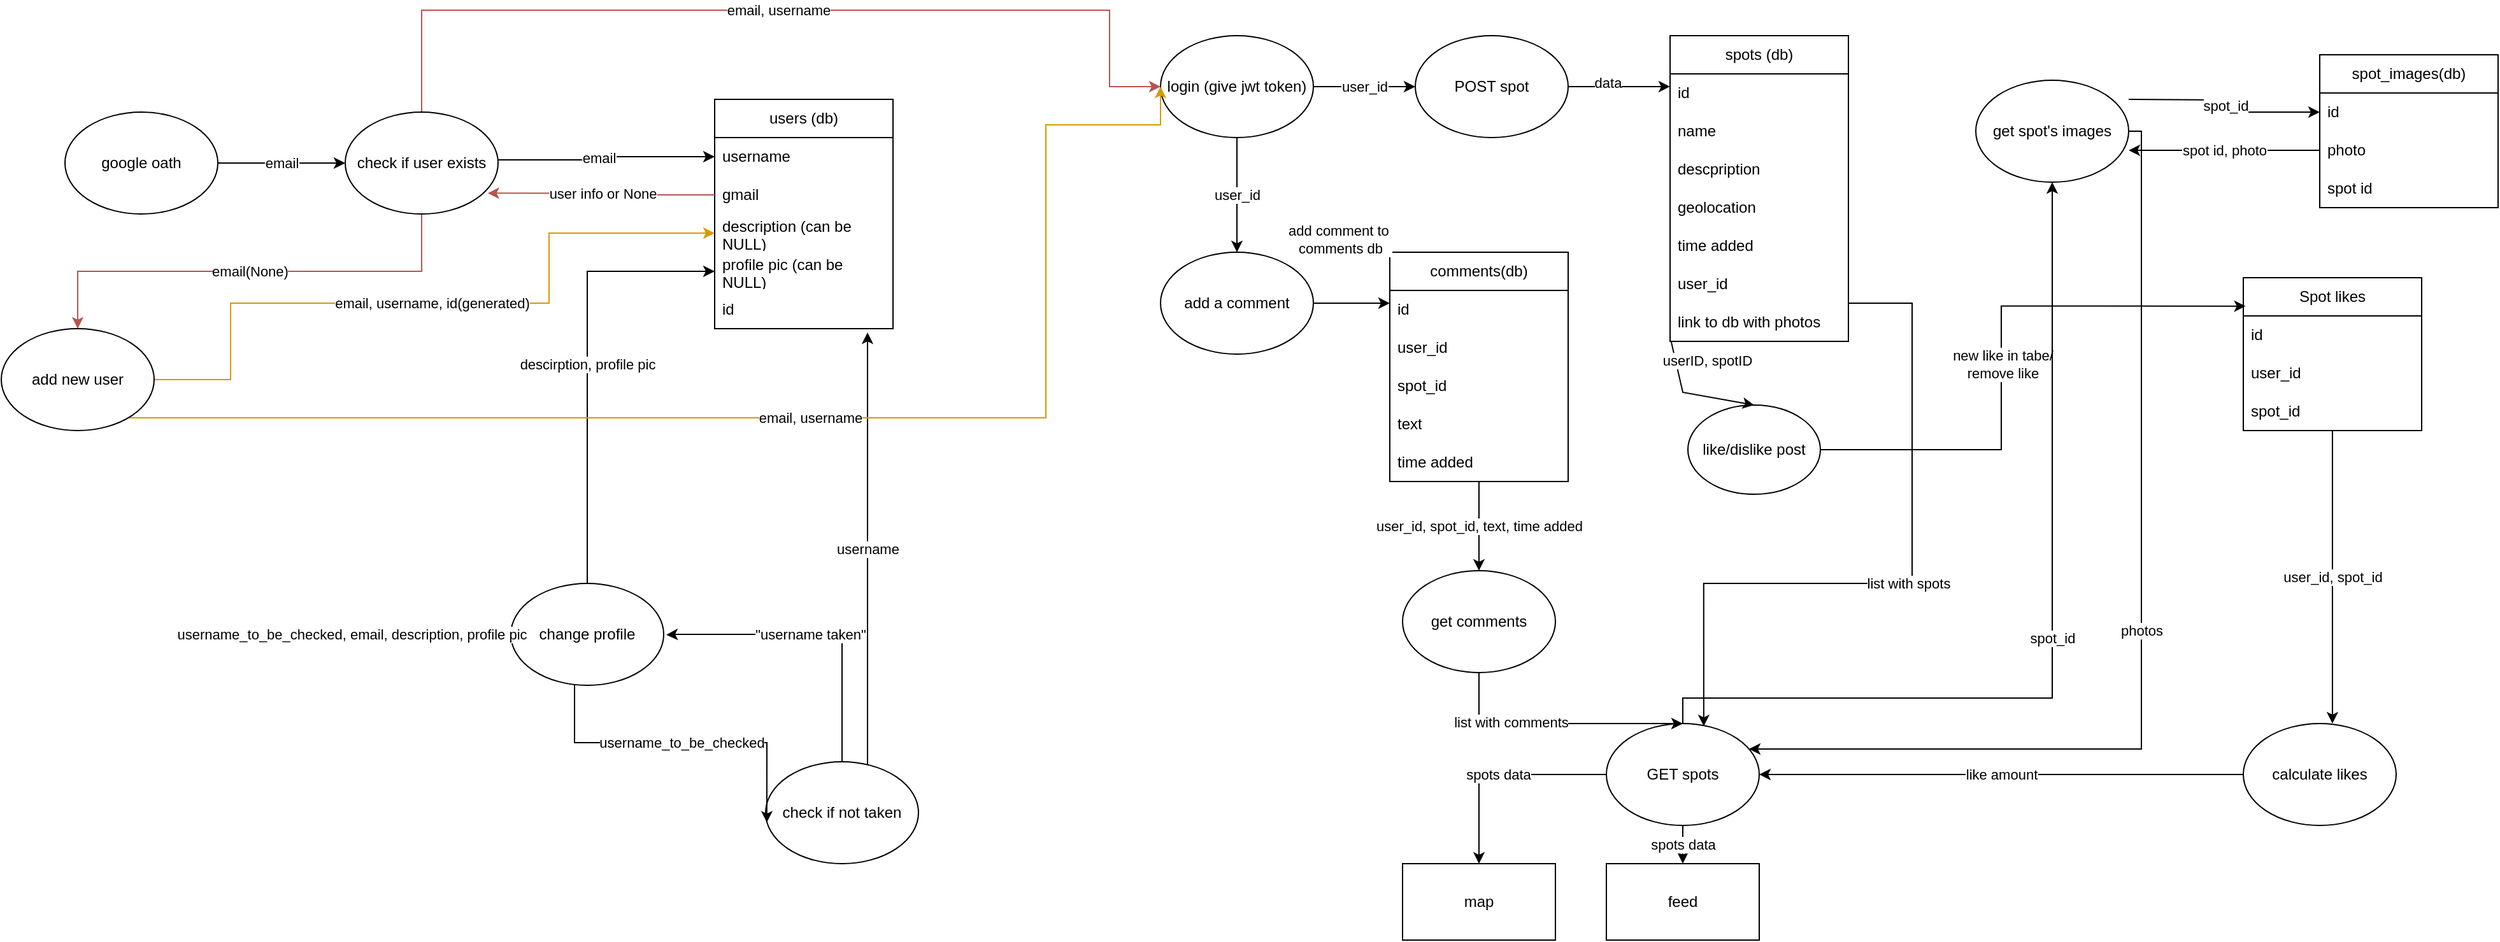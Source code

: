 <mxfile version="24.8.3">
  <diagram name="Lapa-1" id="DH0UnSqfDC02DtX4QLn7">
    <mxGraphModel dx="3759" dy="1215" grid="1" gridSize="10" guides="1" tooltips="1" connect="1" arrows="1" fold="1" page="1" pageScale="1" pageWidth="827" pageHeight="1169" math="0" shadow="0">
      <root>
        <mxCell id="0" />
        <mxCell id="1" parent="0" />
        <mxCell id="Dge0FnhCX_SZnIMF-hBO-1" value="users (db)" style="swimlane;fontStyle=0;childLayout=stackLayout;horizontal=1;startSize=30;horizontalStack=0;resizeParent=1;resizeParentMax=0;resizeLast=0;collapsible=1;marginBottom=0;whiteSpace=wrap;html=1;" parent="1" vertex="1">
          <mxGeometry x="-350" y="100" width="140" height="180" as="geometry">
            <mxRectangle x="210" y="220" width="90" height="30" as="alternateBounds" />
          </mxGeometry>
        </mxCell>
        <mxCell id="Dge0FnhCX_SZnIMF-hBO-2" value="username" style="text;strokeColor=none;fillColor=none;align=left;verticalAlign=middle;spacingLeft=4;spacingRight=4;overflow=hidden;points=[[0,0.5],[1,0.5]];portConstraint=eastwest;rotatable=0;whiteSpace=wrap;html=1;" parent="Dge0FnhCX_SZnIMF-hBO-1" vertex="1">
          <mxGeometry y="30" width="140" height="30" as="geometry" />
        </mxCell>
        <mxCell id="ZL5plIcMYZqecuvyyjXK-16" style="edgeStyle=orthogonalEdgeStyle;rounded=0;orthogonalLoop=1;jettySize=auto;html=1;" parent="Dge0FnhCX_SZnIMF-hBO-1" target="Dge0FnhCX_SZnIMF-hBO-2" edge="1">
          <mxGeometry relative="1" as="geometry">
            <mxPoint x="-170" y="47.5" as="sourcePoint" />
            <mxPoint y="42.5" as="targetPoint" />
            <Array as="points">
              <mxPoint x="-84" y="48" />
              <mxPoint x="-84" y="45" />
            </Array>
          </mxGeometry>
        </mxCell>
        <mxCell id="ZL5plIcMYZqecuvyyjXK-17" value="email" style="edgeLabel;html=1;align=center;verticalAlign=middle;resizable=0;points=[];" parent="ZL5plIcMYZqecuvyyjXK-16" vertex="1" connectable="0">
          <mxGeometry x="-0.082" y="2" relative="1" as="geometry">
            <mxPoint as="offset" />
          </mxGeometry>
        </mxCell>
        <mxCell id="Dge0FnhCX_SZnIMF-hBO-3" value="gmail" style="text;strokeColor=none;fillColor=none;align=left;verticalAlign=middle;spacingLeft=4;spacingRight=4;overflow=hidden;points=[[0,0.5],[1,0.5]];portConstraint=eastwest;rotatable=0;whiteSpace=wrap;html=1;" parent="Dge0FnhCX_SZnIMF-hBO-1" vertex="1">
          <mxGeometry y="60" width="140" height="30" as="geometry" />
        </mxCell>
        <mxCell id="Dge0FnhCX_SZnIMF-hBO-4" value="description (can be NULL)" style="text;strokeColor=none;fillColor=none;align=left;verticalAlign=middle;spacingLeft=4;spacingRight=4;overflow=hidden;points=[[0,0.5],[1,0.5]];portConstraint=eastwest;rotatable=0;whiteSpace=wrap;html=1;" parent="Dge0FnhCX_SZnIMF-hBO-1" vertex="1">
          <mxGeometry y="90" width="140" height="30" as="geometry" />
        </mxCell>
        <mxCell id="Dge0FnhCX_SZnIMF-hBO-10" value="profile pic (can be NULL)" style="text;strokeColor=none;fillColor=none;align=left;verticalAlign=middle;spacingLeft=4;spacingRight=4;overflow=hidden;points=[[0,0.5],[1,0.5]];portConstraint=eastwest;rotatable=0;whiteSpace=wrap;html=1;" parent="Dge0FnhCX_SZnIMF-hBO-1" vertex="1">
          <mxGeometry y="120" width="140" height="30" as="geometry" />
        </mxCell>
        <mxCell id="Dge0FnhCX_SZnIMF-hBO-11" value="id" style="text;strokeColor=none;fillColor=none;align=left;verticalAlign=middle;spacingLeft=4;spacingRight=4;overflow=hidden;points=[[0,0.5],[1,0.5]];portConstraint=eastwest;rotatable=0;whiteSpace=wrap;html=1;" parent="Dge0FnhCX_SZnIMF-hBO-1" vertex="1">
          <mxGeometry y="150" width="140" height="30" as="geometry" />
        </mxCell>
        <mxCell id="Dge0FnhCX_SZnIMF-hBO-13" value="email, username" style="edgeStyle=orthogonalEdgeStyle;rounded=0;orthogonalLoop=1;jettySize=auto;html=1;entryX=0;entryY=0.5;entryDx=0;entryDy=0;exitX=0.5;exitY=0;exitDx=0;exitDy=0;fillColor=#f8cecc;strokeColor=#b85450;" parent="1" source="ZL5plIcMYZqecuvyyjXK-2" target="Dge0FnhCX_SZnIMF-hBO-40" edge="1">
          <mxGeometry relative="1" as="geometry">
            <mxPoint x="-500" y="48.82" as="sourcePoint" />
            <mxPoint x="-269.86" y="49.4" as="targetPoint" />
            <Array as="points">
              <mxPoint x="-580" y="30" />
              <mxPoint x="-40" y="30" />
              <mxPoint x="-40" y="90" />
            </Array>
          </mxGeometry>
        </mxCell>
        <mxCell id="Dge0FnhCX_SZnIMF-hBO-16" value="descirption, profile pic" style="edgeStyle=orthogonalEdgeStyle;rounded=0;orthogonalLoop=1;jettySize=auto;html=1;entryX=0;entryY=0.5;entryDx=0;entryDy=0;" parent="1" source="Dge0FnhCX_SZnIMF-hBO-14" target="Dge0FnhCX_SZnIMF-hBO-10" edge="1">
          <mxGeometry relative="1" as="geometry">
            <mxPoint x="-440" y="380" as="targetPoint" />
          </mxGeometry>
        </mxCell>
        <mxCell id="Dge0FnhCX_SZnIMF-hBO-14" value="change profile" style="ellipse;whiteSpace=wrap;html=1;" parent="1" vertex="1">
          <mxGeometry x="-510" y="480" width="120" height="80" as="geometry" />
        </mxCell>
        <mxCell id="ZL5plIcMYZqecuvyyjXK-15" value="email" style="edgeStyle=orthogonalEdgeStyle;rounded=0;orthogonalLoop=1;jettySize=auto;html=1;entryX=0;entryY=0.5;entryDx=0;entryDy=0;" parent="1" source="Dge0FnhCX_SZnIMF-hBO-15" target="ZL5plIcMYZqecuvyyjXK-2" edge="1">
          <mxGeometry relative="1" as="geometry" />
        </mxCell>
        <mxCell id="Dge0FnhCX_SZnIMF-hBO-15" value="google oath" style="ellipse;whiteSpace=wrap;html=1;" parent="1" vertex="1">
          <mxGeometry x="-860" y="110" width="120" height="80" as="geometry" />
        </mxCell>
        <mxCell id="Dge0FnhCX_SZnIMF-hBO-19" value="username" style="edgeStyle=orthogonalEdgeStyle;rounded=0;orthogonalLoop=1;jettySize=auto;html=1;" parent="1" source="Dge0FnhCX_SZnIMF-hBO-17" edge="1">
          <mxGeometry relative="1" as="geometry">
            <mxPoint x="-230" y="283" as="targetPoint" />
            <Array as="points">
              <mxPoint x="-230" y="460" />
              <mxPoint x="-230" y="423" />
            </Array>
          </mxGeometry>
        </mxCell>
        <mxCell id="5IL-UcwhAe_bBwmInw6_-2" style="edgeStyle=orthogonalEdgeStyle;rounded=0;orthogonalLoop=1;jettySize=auto;html=1;entryX=1.017;entryY=0.504;entryDx=0;entryDy=0;entryPerimeter=0;" edge="1" parent="1" source="Dge0FnhCX_SZnIMF-hBO-17" target="Dge0FnhCX_SZnIMF-hBO-14">
          <mxGeometry relative="1" as="geometry">
            <mxPoint x="-380" y="520" as="targetPoint" />
            <Array as="points">
              <mxPoint x="-250" y="520" />
              <mxPoint x="-379" y="520" />
            </Array>
          </mxGeometry>
        </mxCell>
        <mxCell id="5IL-UcwhAe_bBwmInw6_-3" value="&quot;username taken&quot;" style="edgeLabel;html=1;align=center;verticalAlign=middle;resizable=0;points=[];" vertex="1" connectable="0" parent="5IL-UcwhAe_bBwmInw6_-2">
          <mxGeometry x="0.052" relative="1" as="geometry">
            <mxPoint as="offset" />
          </mxGeometry>
        </mxCell>
        <mxCell id="Dge0FnhCX_SZnIMF-hBO-17" value="check if not taken" style="ellipse;whiteSpace=wrap;html=1;" parent="1" vertex="1">
          <mxGeometry x="-310" y="620" width="120" height="80" as="geometry" />
        </mxCell>
        <mxCell id="Dge0FnhCX_SZnIMF-hBO-18" value="username_to_be_checked" style="edgeStyle=orthogonalEdgeStyle;rounded=0;orthogonalLoop=1;jettySize=auto;html=1;entryX=0.008;entryY=0.596;entryDx=0;entryDy=0;entryPerimeter=0;" parent="1" source="Dge0FnhCX_SZnIMF-hBO-14" target="Dge0FnhCX_SZnIMF-hBO-17" edge="1">
          <mxGeometry relative="1" as="geometry">
            <Array as="points">
              <mxPoint x="-460" y="605" />
              <mxPoint x="-309" y="605" />
            </Array>
          </mxGeometry>
        </mxCell>
        <mxCell id="Dge0FnhCX_SZnIMF-hBO-20" value="POST spot" style="ellipse;whiteSpace=wrap;html=1;" parent="1" vertex="1">
          <mxGeometry x="200" y="50" width="120" height="80" as="geometry" />
        </mxCell>
        <mxCell id="Dge0FnhCX_SZnIMF-hBO-21" value="spots (db)" style="swimlane;fontStyle=0;childLayout=stackLayout;horizontal=1;startSize=30;horizontalStack=0;resizeParent=1;resizeParentMax=0;resizeLast=0;collapsible=1;marginBottom=0;whiteSpace=wrap;html=1;" parent="1" vertex="1">
          <mxGeometry x="400" y="50" width="140" height="240" as="geometry" />
        </mxCell>
        <mxCell id="Dge0FnhCX_SZnIMF-hBO-22" value="id" style="text;strokeColor=none;fillColor=none;align=left;verticalAlign=middle;spacingLeft=4;spacingRight=4;overflow=hidden;points=[[0,0.5],[1,0.5]];portConstraint=eastwest;rotatable=0;whiteSpace=wrap;html=1;" parent="Dge0FnhCX_SZnIMF-hBO-21" vertex="1">
          <mxGeometry y="30" width="140" height="30" as="geometry" />
        </mxCell>
        <mxCell id="Dge0FnhCX_SZnIMF-hBO-23" value="name" style="text;strokeColor=none;fillColor=none;align=left;verticalAlign=middle;spacingLeft=4;spacingRight=4;overflow=hidden;points=[[0,0.5],[1,0.5]];portConstraint=eastwest;rotatable=0;whiteSpace=wrap;html=1;" parent="Dge0FnhCX_SZnIMF-hBO-21" vertex="1">
          <mxGeometry y="60" width="140" height="30" as="geometry" />
        </mxCell>
        <mxCell id="Dge0FnhCX_SZnIMF-hBO-24" value="descpription&amp;nbsp;" style="text;strokeColor=none;fillColor=none;align=left;verticalAlign=middle;spacingLeft=4;spacingRight=4;overflow=hidden;points=[[0,0.5],[1,0.5]];portConstraint=eastwest;rotatable=0;whiteSpace=wrap;html=1;" parent="Dge0FnhCX_SZnIMF-hBO-21" vertex="1">
          <mxGeometry y="90" width="140" height="30" as="geometry" />
        </mxCell>
        <mxCell id="Dge0FnhCX_SZnIMF-hBO-25" value="geolocation" style="text;strokeColor=none;fillColor=none;align=left;verticalAlign=middle;spacingLeft=4;spacingRight=4;overflow=hidden;points=[[0,0.5],[1,0.5]];portConstraint=eastwest;rotatable=0;whiteSpace=wrap;html=1;" parent="Dge0FnhCX_SZnIMF-hBO-21" vertex="1">
          <mxGeometry y="120" width="140" height="30" as="geometry" />
        </mxCell>
        <mxCell id="Dge0FnhCX_SZnIMF-hBO-26" value="time added" style="text;strokeColor=none;fillColor=none;align=left;verticalAlign=middle;spacingLeft=4;spacingRight=4;overflow=hidden;points=[[0,0.5],[1,0.5]];portConstraint=eastwest;rotatable=0;whiteSpace=wrap;html=1;" parent="Dge0FnhCX_SZnIMF-hBO-21" vertex="1">
          <mxGeometry y="150" width="140" height="30" as="geometry" />
        </mxCell>
        <mxCell id="Dge0FnhCX_SZnIMF-hBO-27" value="user_id" style="text;strokeColor=none;fillColor=none;align=left;verticalAlign=middle;spacingLeft=4;spacingRight=4;overflow=hidden;points=[[0,0.5],[1,0.5]];portConstraint=eastwest;rotatable=0;whiteSpace=wrap;html=1;" parent="Dge0FnhCX_SZnIMF-hBO-21" vertex="1">
          <mxGeometry y="180" width="140" height="30" as="geometry" />
        </mxCell>
        <mxCell id="Dge0FnhCX_SZnIMF-hBO-28" value="link to db with photos" style="text;strokeColor=none;fillColor=none;align=left;verticalAlign=middle;spacingLeft=4;spacingRight=4;overflow=hidden;points=[[0,0.5],[1,0.5]];portConstraint=eastwest;rotatable=0;whiteSpace=wrap;html=1;" parent="Dge0FnhCX_SZnIMF-hBO-21" vertex="1">
          <mxGeometry y="210" width="140" height="30" as="geometry" />
        </mxCell>
        <mxCell id="Dge0FnhCX_SZnIMF-hBO-29" value="spot_images(db)" style="swimlane;fontStyle=0;childLayout=stackLayout;horizontal=1;startSize=30;horizontalStack=0;resizeParent=1;resizeParentMax=0;resizeLast=0;collapsible=1;marginBottom=0;whiteSpace=wrap;html=1;" parent="1" vertex="1">
          <mxGeometry x="910" y="65" width="140" height="120" as="geometry" />
        </mxCell>
        <mxCell id="Dge0FnhCX_SZnIMF-hBO-30" value="id" style="text;strokeColor=none;fillColor=none;align=left;verticalAlign=middle;spacingLeft=4;spacingRight=4;overflow=hidden;points=[[0,0.5],[1,0.5]];portConstraint=eastwest;rotatable=0;whiteSpace=wrap;html=1;" parent="Dge0FnhCX_SZnIMF-hBO-29" vertex="1">
          <mxGeometry y="30" width="140" height="30" as="geometry" />
        </mxCell>
        <mxCell id="Dge0FnhCX_SZnIMF-hBO-31" value="photo" style="text;strokeColor=none;fillColor=none;align=left;verticalAlign=middle;spacingLeft=4;spacingRight=4;overflow=hidden;points=[[0,0.5],[1,0.5]];portConstraint=eastwest;rotatable=0;whiteSpace=wrap;html=1;" parent="Dge0FnhCX_SZnIMF-hBO-29" vertex="1">
          <mxGeometry y="60" width="140" height="30" as="geometry" />
        </mxCell>
        <mxCell id="Dge0FnhCX_SZnIMF-hBO-45" value="spot id" style="text;strokeColor=none;fillColor=none;align=left;verticalAlign=middle;spacingLeft=4;spacingRight=4;overflow=hidden;points=[[0,0.5],[1,0.5]];portConstraint=eastwest;rotatable=0;whiteSpace=wrap;html=1;" parent="Dge0FnhCX_SZnIMF-hBO-29" vertex="1">
          <mxGeometry y="90" width="140" height="30" as="geometry" />
        </mxCell>
        <mxCell id="Dge0FnhCX_SZnIMF-hBO-41" value="user_id" style="edgeStyle=orthogonalEdgeStyle;rounded=0;orthogonalLoop=1;jettySize=auto;html=1;entryX=0;entryY=0.5;entryDx=0;entryDy=0;" parent="1" source="Dge0FnhCX_SZnIMF-hBO-40" target="Dge0FnhCX_SZnIMF-hBO-20" edge="1">
          <mxGeometry relative="1" as="geometry" />
        </mxCell>
        <mxCell id="Dge0FnhCX_SZnIMF-hBO-54" value="user_id" style="edgeStyle=orthogonalEdgeStyle;rounded=0;orthogonalLoop=1;jettySize=auto;html=1;entryX=0.5;entryY=0;entryDx=0;entryDy=0;" parent="1" source="Dge0FnhCX_SZnIMF-hBO-40" target="Dge0FnhCX_SZnIMF-hBO-53" edge="1">
          <mxGeometry relative="1" as="geometry" />
        </mxCell>
        <mxCell id="Dge0FnhCX_SZnIMF-hBO-40" value="login (give jwt token)" style="ellipse;whiteSpace=wrap;html=1;" parent="1" vertex="1">
          <mxGeometry y="50" width="120" height="80" as="geometry" />
        </mxCell>
        <mxCell id="Dge0FnhCX_SZnIMF-hBO-42" style="edgeStyle=orthogonalEdgeStyle;rounded=0;orthogonalLoop=1;jettySize=auto;html=1;entryX=0;entryY=0.333;entryDx=0;entryDy=0;entryPerimeter=0;" parent="1" source="Dge0FnhCX_SZnIMF-hBO-20" target="Dge0FnhCX_SZnIMF-hBO-22" edge="1">
          <mxGeometry relative="1" as="geometry" />
        </mxCell>
        <mxCell id="Dge0FnhCX_SZnIMF-hBO-43" value="data" style="edgeLabel;html=1;align=center;verticalAlign=middle;resizable=0;points=[];" parent="Dge0FnhCX_SZnIMF-hBO-42" vertex="1" connectable="0">
          <mxGeometry x="-0.242" y="3" relative="1" as="geometry">
            <mxPoint as="offset" />
          </mxGeometry>
        </mxCell>
        <mxCell id="5IL-UcwhAe_bBwmInw6_-14" value="user_id, spot_id, text, time added" style="edgeStyle=orthogonalEdgeStyle;rounded=0;orthogonalLoop=1;jettySize=auto;html=1;entryX=0.5;entryY=0;entryDx=0;entryDy=0;" edge="1" parent="1" source="Dge0FnhCX_SZnIMF-hBO-47" target="5IL-UcwhAe_bBwmInw6_-13">
          <mxGeometry relative="1" as="geometry" />
        </mxCell>
        <mxCell id="Dge0FnhCX_SZnIMF-hBO-47" value="comments(db)" style="swimlane;fontStyle=0;childLayout=stackLayout;horizontal=1;startSize=30;horizontalStack=0;resizeParent=1;resizeParentMax=0;resizeLast=0;collapsible=1;marginBottom=0;whiteSpace=wrap;html=1;" parent="1" vertex="1">
          <mxGeometry x="180" y="220" width="140" height="180" as="geometry" />
        </mxCell>
        <mxCell id="Dge0FnhCX_SZnIMF-hBO-48" value="id" style="text;strokeColor=none;fillColor=none;align=left;verticalAlign=middle;spacingLeft=4;spacingRight=4;overflow=hidden;points=[[0,0.5],[1,0.5]];portConstraint=eastwest;rotatable=0;whiteSpace=wrap;html=1;" parent="Dge0FnhCX_SZnIMF-hBO-47" vertex="1">
          <mxGeometry y="30" width="140" height="30" as="geometry" />
        </mxCell>
        <mxCell id="Dge0FnhCX_SZnIMF-hBO-49" value="user_id" style="text;strokeColor=none;fillColor=none;align=left;verticalAlign=middle;spacingLeft=4;spacingRight=4;overflow=hidden;points=[[0,0.5],[1,0.5]];portConstraint=eastwest;rotatable=0;whiteSpace=wrap;html=1;" parent="Dge0FnhCX_SZnIMF-hBO-47" vertex="1">
          <mxGeometry y="60" width="140" height="30" as="geometry" />
        </mxCell>
        <mxCell id="Dge0FnhCX_SZnIMF-hBO-50" value="spot_id" style="text;strokeColor=none;fillColor=none;align=left;verticalAlign=middle;spacingLeft=4;spacingRight=4;overflow=hidden;points=[[0,0.5],[1,0.5]];portConstraint=eastwest;rotatable=0;whiteSpace=wrap;html=1;" parent="Dge0FnhCX_SZnIMF-hBO-47" vertex="1">
          <mxGeometry y="90" width="140" height="30" as="geometry" />
        </mxCell>
        <mxCell id="Dge0FnhCX_SZnIMF-hBO-51" value="text" style="text;strokeColor=none;fillColor=none;align=left;verticalAlign=middle;spacingLeft=4;spacingRight=4;overflow=hidden;points=[[0,0.5],[1,0.5]];portConstraint=eastwest;rotatable=0;whiteSpace=wrap;html=1;" parent="Dge0FnhCX_SZnIMF-hBO-47" vertex="1">
          <mxGeometry y="120" width="140" height="30" as="geometry" />
        </mxCell>
        <mxCell id="Dge0FnhCX_SZnIMF-hBO-52" value="time added" style="text;strokeColor=none;fillColor=none;align=left;verticalAlign=middle;spacingLeft=4;spacingRight=4;overflow=hidden;points=[[0,0.5],[1,0.5]];portConstraint=eastwest;rotatable=0;whiteSpace=wrap;html=1;" parent="Dge0FnhCX_SZnIMF-hBO-47" vertex="1">
          <mxGeometry y="150" width="140" height="30" as="geometry" />
        </mxCell>
        <mxCell id="Dge0FnhCX_SZnIMF-hBO-55" style="edgeStyle=orthogonalEdgeStyle;rounded=0;orthogonalLoop=1;jettySize=auto;html=1;" parent="1" source="Dge0FnhCX_SZnIMF-hBO-53" edge="1">
          <mxGeometry relative="1" as="geometry">
            <mxPoint x="180" y="260" as="targetPoint" />
          </mxGeometry>
        </mxCell>
        <mxCell id="Dge0FnhCX_SZnIMF-hBO-81" value="add comment to&amp;nbsp;&lt;div&gt;comments db&lt;/div&gt;" style="edgeLabel;html=1;align=center;verticalAlign=middle;resizable=0;points=[];" parent="Dge0FnhCX_SZnIMF-hBO-55" vertex="1" connectable="0">
          <mxGeometry x="-0.495" y="3" relative="1" as="geometry">
            <mxPoint x="5" y="-47" as="offset" />
          </mxGeometry>
        </mxCell>
        <mxCell id="Dge0FnhCX_SZnIMF-hBO-53" value="add a comment" style="ellipse;whiteSpace=wrap;html=1;" parent="1" vertex="1">
          <mxGeometry y="220" width="120" height="80" as="geometry" />
        </mxCell>
        <mxCell id="Dge0FnhCX_SZnIMF-hBO-58" value="Spot likes" style="swimlane;fontStyle=0;childLayout=stackLayout;horizontal=1;startSize=30;horizontalStack=0;resizeParent=1;resizeParentMax=0;resizeLast=0;collapsible=1;marginBottom=0;whiteSpace=wrap;html=1;" parent="1" vertex="1">
          <mxGeometry x="850" y="240" width="140" height="120" as="geometry" />
        </mxCell>
        <mxCell id="Dge0FnhCX_SZnIMF-hBO-59" value="id" style="text;strokeColor=none;fillColor=none;align=left;verticalAlign=middle;spacingLeft=4;spacingRight=4;overflow=hidden;points=[[0,0.5],[1,0.5]];portConstraint=eastwest;rotatable=0;whiteSpace=wrap;html=1;" parent="Dge0FnhCX_SZnIMF-hBO-58" vertex="1">
          <mxGeometry y="30" width="140" height="30" as="geometry" />
        </mxCell>
        <mxCell id="Dge0FnhCX_SZnIMF-hBO-60" value="user_id" style="text;strokeColor=none;fillColor=none;align=left;verticalAlign=middle;spacingLeft=4;spacingRight=4;overflow=hidden;points=[[0,0.5],[1,0.5]];portConstraint=eastwest;rotatable=0;whiteSpace=wrap;html=1;" parent="Dge0FnhCX_SZnIMF-hBO-58" vertex="1">
          <mxGeometry y="60" width="140" height="30" as="geometry" />
        </mxCell>
        <mxCell id="Dge0FnhCX_SZnIMF-hBO-61" value="spot_id" style="text;strokeColor=none;fillColor=none;align=left;verticalAlign=middle;spacingLeft=4;spacingRight=4;overflow=hidden;points=[[0,0.5],[1,0.5]];portConstraint=eastwest;rotatable=0;whiteSpace=wrap;html=1;" parent="Dge0FnhCX_SZnIMF-hBO-58" vertex="1">
          <mxGeometry y="90" width="140" height="30" as="geometry" />
        </mxCell>
        <mxCell id="Dge0FnhCX_SZnIMF-hBO-89" value="like/dislike post" style="ellipse;whiteSpace=wrap;html=1;" parent="1" vertex="1">
          <mxGeometry x="414" y="340" width="104" height="70" as="geometry" />
        </mxCell>
        <mxCell id="Dge0FnhCX_SZnIMF-hBO-90" value="" style="endArrow=classic;html=1;rounded=0;entryX=0.5;entryY=0;entryDx=0;entryDy=0;exitX=0.007;exitY=1.019;exitDx=0;exitDy=0;exitPerimeter=0;" parent="1" source="Dge0FnhCX_SZnIMF-hBO-28" target="Dge0FnhCX_SZnIMF-hBO-89" edge="1">
          <mxGeometry width="50" height="50" relative="1" as="geometry">
            <mxPoint x="360" y="300" as="sourcePoint" />
            <mxPoint x="410" y="250" as="targetPoint" />
            <Array as="points">
              <mxPoint x="410" y="330" />
            </Array>
          </mxGeometry>
        </mxCell>
        <mxCell id="Dge0FnhCX_SZnIMF-hBO-98" value="userID, spotID" style="edgeLabel;html=1;align=center;verticalAlign=middle;resizable=0;points=[];" parent="Dge0FnhCX_SZnIMF-hBO-90" vertex="1" connectable="0">
          <mxGeometry x="-0.723" y="-1" relative="1" as="geometry">
            <mxPoint x="26" y="1" as="offset" />
          </mxGeometry>
        </mxCell>
        <mxCell id="Dge0FnhCX_SZnIMF-hBO-91" style="edgeStyle=orthogonalEdgeStyle;rounded=0;orthogonalLoop=1;jettySize=auto;html=1;exitX=1;exitY=0.5;exitDx=0;exitDy=0;entryX=0.013;entryY=0.186;entryDx=0;entryDy=0;entryPerimeter=0;" parent="1" source="Dge0FnhCX_SZnIMF-hBO-89" target="Dge0FnhCX_SZnIMF-hBO-58" edge="1">
          <mxGeometry relative="1" as="geometry">
            <Array as="points">
              <mxPoint x="660" y="375" />
              <mxPoint x="660" y="262" />
            </Array>
          </mxGeometry>
        </mxCell>
        <mxCell id="Dge0FnhCX_SZnIMF-hBO-92" value="new like in tabe/&lt;div&gt;remove like&lt;/div&gt;" style="edgeLabel;html=1;align=center;verticalAlign=middle;resizable=0;points=[];" parent="Dge0FnhCX_SZnIMF-hBO-91" vertex="1" connectable="0">
          <mxGeometry x="-0.064" y="-1" relative="1" as="geometry">
            <mxPoint as="offset" />
          </mxGeometry>
        </mxCell>
        <mxCell id="ZL5plIcMYZqecuvyyjXK-21" value="email(None)" style="edgeStyle=orthogonalEdgeStyle;rounded=0;orthogonalLoop=1;jettySize=auto;html=1;exitX=0.5;exitY=1;exitDx=0;exitDy=0;entryX=0.5;entryY=0;entryDx=0;entryDy=0;fillColor=#f8cecc;strokeColor=#b85450;" parent="1" source="ZL5plIcMYZqecuvyyjXK-2" target="ZL5plIcMYZqecuvyyjXK-20" edge="1">
          <mxGeometry relative="1" as="geometry" />
        </mxCell>
        <mxCell id="ZL5plIcMYZqecuvyyjXK-2" value="check if user exists" style="ellipse;whiteSpace=wrap;html=1;" parent="1" vertex="1">
          <mxGeometry x="-640" y="110" width="120" height="80" as="geometry" />
        </mxCell>
        <mxCell id="ZL5plIcMYZqecuvyyjXK-19" value="user info or None" style="edgeStyle=orthogonalEdgeStyle;rounded=0;orthogonalLoop=1;jettySize=auto;html=1;entryX=0.932;entryY=0.796;entryDx=0;entryDy=0;entryPerimeter=0;fillColor=#f8cecc;strokeColor=#b85450;" parent="1" source="Dge0FnhCX_SZnIMF-hBO-3" target="ZL5plIcMYZqecuvyyjXK-2" edge="1">
          <mxGeometry relative="1" as="geometry" />
        </mxCell>
        <mxCell id="ZL5plIcMYZqecuvyyjXK-22" value="email, username, id(generated)" style="edgeStyle=orthogonalEdgeStyle;rounded=0;orthogonalLoop=1;jettySize=auto;html=1;fillColor=#ffe6cc;strokeColor=#d79b00;" parent="1" source="ZL5plIcMYZqecuvyyjXK-20" target="Dge0FnhCX_SZnIMF-hBO-4" edge="1">
          <mxGeometry relative="1" as="geometry">
            <Array as="points">
              <mxPoint x="-730" y="260" />
              <mxPoint x="-480" y="260" />
              <mxPoint x="-480" y="205" />
            </Array>
          </mxGeometry>
        </mxCell>
        <mxCell id="ZL5plIcMYZqecuvyyjXK-25" value="email, username" style="edgeStyle=orthogonalEdgeStyle;rounded=0;orthogonalLoop=1;jettySize=auto;html=1;entryX=0;entryY=0.5;entryDx=0;entryDy=0;fillColor=#ffe6cc;strokeColor=#d79b00;" parent="1" source="ZL5plIcMYZqecuvyyjXK-20" target="Dge0FnhCX_SZnIMF-hBO-40" edge="1">
          <mxGeometry relative="1" as="geometry">
            <Array as="points">
              <mxPoint x="-90" y="350" />
              <mxPoint x="-90" y="120" />
              <mxPoint y="120" />
            </Array>
          </mxGeometry>
        </mxCell>
        <mxCell id="ZL5plIcMYZqecuvyyjXK-20" value="add new user" style="ellipse;whiteSpace=wrap;html=1;" parent="1" vertex="1">
          <mxGeometry x="-910" y="280" width="120" height="80" as="geometry" />
        </mxCell>
        <mxCell id="5IL-UcwhAe_bBwmInw6_-1" value="username_to_be_checked, email, description, profile pic " style="endArrow=classic;html=1;rounded=0;" edge="1" parent="1">
          <mxGeometry width="50" height="50" relative="1" as="geometry">
            <mxPoint x="-760" y="520" as="sourcePoint" />
            <mxPoint x="-510" y="520" as="targetPoint" />
          </mxGeometry>
        </mxCell>
        <mxCell id="5IL-UcwhAe_bBwmInw6_-4" value="map" style="rounded=0;whiteSpace=wrap;html=1;" vertex="1" parent="1">
          <mxGeometry x="190" y="700" width="120" height="60" as="geometry" />
        </mxCell>
        <mxCell id="5IL-UcwhAe_bBwmInw6_-5" value="feed" style="rounded=0;whiteSpace=wrap;html=1;" vertex="1" parent="1">
          <mxGeometry x="350" y="700" width="120" height="60" as="geometry" />
        </mxCell>
        <mxCell id="5IL-UcwhAe_bBwmInw6_-7" value="spots data" style="edgeStyle=orthogonalEdgeStyle;rounded=0;orthogonalLoop=1;jettySize=auto;html=1;entryX=0.5;entryY=0;entryDx=0;entryDy=0;" edge="1" parent="1" source="5IL-UcwhAe_bBwmInw6_-6" target="5IL-UcwhAe_bBwmInw6_-5">
          <mxGeometry relative="1" as="geometry" />
        </mxCell>
        <mxCell id="5IL-UcwhAe_bBwmInw6_-8" value="spots data " style="edgeStyle=orthogonalEdgeStyle;rounded=0;orthogonalLoop=1;jettySize=auto;html=1;entryX=0.5;entryY=0;entryDx=0;entryDy=0;" edge="1" parent="1" source="5IL-UcwhAe_bBwmInw6_-6" target="5IL-UcwhAe_bBwmInw6_-4">
          <mxGeometry relative="1" as="geometry" />
        </mxCell>
        <mxCell id="5IL-UcwhAe_bBwmInw6_-20" value="spot_id" style="edgeStyle=orthogonalEdgeStyle;rounded=0;orthogonalLoop=1;jettySize=auto;html=1;entryX=0.5;entryY=1;entryDx=0;entryDy=0;" edge="1" parent="1" source="5IL-UcwhAe_bBwmInw6_-6" target="5IL-UcwhAe_bBwmInw6_-18">
          <mxGeometry relative="1" as="geometry">
            <Array as="points">
              <mxPoint x="410" y="570" />
              <mxPoint x="700" y="570" />
            </Array>
          </mxGeometry>
        </mxCell>
        <mxCell id="5IL-UcwhAe_bBwmInw6_-6" value="GET spots" style="ellipse;whiteSpace=wrap;html=1;" vertex="1" parent="1">
          <mxGeometry x="350" y="590" width="120" height="80" as="geometry" />
        </mxCell>
        <mxCell id="5IL-UcwhAe_bBwmInw6_-12" value="like amount" style="edgeStyle=orthogonalEdgeStyle;rounded=0;orthogonalLoop=1;jettySize=auto;html=1;entryX=1;entryY=0.5;entryDx=0;entryDy=0;" edge="1" parent="1" source="5IL-UcwhAe_bBwmInw6_-10" target="5IL-UcwhAe_bBwmInw6_-6">
          <mxGeometry relative="1" as="geometry" />
        </mxCell>
        <mxCell id="5IL-UcwhAe_bBwmInw6_-10" value="calculate likes" style="ellipse;whiteSpace=wrap;html=1;" vertex="1" parent="1">
          <mxGeometry x="850" y="590" width="120" height="80" as="geometry" />
        </mxCell>
        <mxCell id="5IL-UcwhAe_bBwmInw6_-11" value="user_id, spot_id" style="edgeStyle=orthogonalEdgeStyle;rounded=0;orthogonalLoop=1;jettySize=auto;html=1;entryX=0.583;entryY=0;entryDx=0;entryDy=0;entryPerimeter=0;" edge="1" parent="1" source="Dge0FnhCX_SZnIMF-hBO-58" target="5IL-UcwhAe_bBwmInw6_-10">
          <mxGeometry relative="1" as="geometry" />
        </mxCell>
        <mxCell id="5IL-UcwhAe_bBwmInw6_-15" style="edgeStyle=orthogonalEdgeStyle;rounded=0;orthogonalLoop=1;jettySize=auto;html=1;entryX=0.5;entryY=0;entryDx=0;entryDy=0;" edge="1" parent="1" source="5IL-UcwhAe_bBwmInw6_-13" target="5IL-UcwhAe_bBwmInw6_-6">
          <mxGeometry relative="1" as="geometry">
            <Array as="points">
              <mxPoint x="250" y="590" />
            </Array>
          </mxGeometry>
        </mxCell>
        <mxCell id="5IL-UcwhAe_bBwmInw6_-16" value="list with comments" style="edgeLabel;html=1;align=center;verticalAlign=middle;resizable=0;points=[];" vertex="1" connectable="0" parent="5IL-UcwhAe_bBwmInw6_-15">
          <mxGeometry x="-0.357" y="1" relative="1" as="geometry">
            <mxPoint as="offset" />
          </mxGeometry>
        </mxCell>
        <mxCell id="5IL-UcwhAe_bBwmInw6_-13" value="get comments" style="ellipse;whiteSpace=wrap;html=1;" vertex="1" parent="1">
          <mxGeometry x="190" y="470" width="120" height="80" as="geometry" />
        </mxCell>
        <mxCell id="5IL-UcwhAe_bBwmInw6_-17" value="list with spots" style="edgeStyle=orthogonalEdgeStyle;rounded=0;orthogonalLoop=1;jettySize=auto;html=1;entryX=0.637;entryY=0.027;entryDx=0;entryDy=0;entryPerimeter=0;" edge="1" parent="1" source="Dge0FnhCX_SZnIMF-hBO-21" target="5IL-UcwhAe_bBwmInw6_-6">
          <mxGeometry relative="1" as="geometry">
            <Array as="points">
              <mxPoint x="590" y="260" />
              <mxPoint x="590" y="480" />
              <mxPoint x="426" y="480" />
            </Array>
          </mxGeometry>
        </mxCell>
        <mxCell id="5IL-UcwhAe_bBwmInw6_-24" value="photos" style="edgeStyle=orthogonalEdgeStyle;rounded=0;orthogonalLoop=1;jettySize=auto;html=1;" edge="1" parent="1" source="5IL-UcwhAe_bBwmInw6_-18" target="5IL-UcwhAe_bBwmInw6_-6">
          <mxGeometry relative="1" as="geometry">
            <Array as="points">
              <mxPoint x="770" y="125" />
              <mxPoint x="770" y="610" />
            </Array>
          </mxGeometry>
        </mxCell>
        <mxCell id="5IL-UcwhAe_bBwmInw6_-18" value="get spot&#39;s images" style="ellipse;whiteSpace=wrap;html=1;" vertex="1" parent="1">
          <mxGeometry x="640" y="85" width="120" height="80" as="geometry" />
        </mxCell>
        <mxCell id="5IL-UcwhAe_bBwmInw6_-21" value="spot_id" style="edgeStyle=orthogonalEdgeStyle;rounded=0;orthogonalLoop=1;jettySize=auto;html=1;entryX=0;entryY=0.5;entryDx=0;entryDy=0;" edge="1" parent="1" target="Dge0FnhCX_SZnIMF-hBO-30">
          <mxGeometry relative="1" as="geometry">
            <mxPoint x="760.0" y="100" as="sourcePoint" />
            <mxPoint x="838.6" y="104.53" as="targetPoint" />
          </mxGeometry>
        </mxCell>
        <mxCell id="5IL-UcwhAe_bBwmInw6_-22" value="spot id, photo" style="edgeStyle=orthogonalEdgeStyle;rounded=0;orthogonalLoop=1;jettySize=auto;html=1;entryX=1;entryY=0.688;entryDx=0;entryDy=0;entryPerimeter=0;" edge="1" parent="1" source="Dge0FnhCX_SZnIMF-hBO-31" target="5IL-UcwhAe_bBwmInw6_-18">
          <mxGeometry relative="1" as="geometry" />
        </mxCell>
      </root>
    </mxGraphModel>
  </diagram>
</mxfile>
